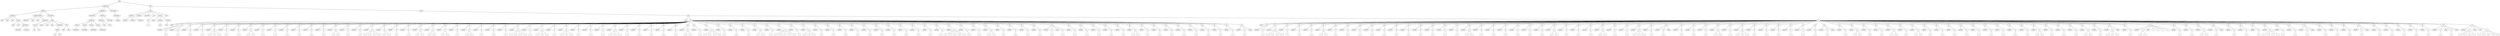graph Tree {
	"t0" [label = "TEI"];
	"t1" [label = "teiHeader"];
	"t2" [label = "fileDesc"];
	"t3" [label = "titleStmt"];
	"t4" [label = "title"];
	"t5" [label = "title"];
	"t6" [label = "title"];
	"t7" [label = "author"];
	"t8" [label = "idno"];
	"t9" [label = "idno"];
	"t10" [label = "persName"];
	"t11" [label = "forename"];
	"t12" [label = "surname"];
	"t13" [label = "publicationStmt"];
	"t14" [label = "publisher"];
	"t15" [label = "idno"];
	"t16" [label = "idno"];
	"t17" [label = "availability"];
	"t18" [label = "licence"];
	"t19" [label = "ab"];
	"t20" [label = "ref"];
	"t21" [label = "sourceDesc"];
	"t22" [label = "bibl"];
	"t23" [label = "name"];
	"t24" [label = "idno"];
	"t25" [label = "idno"];
	"t26" [label = "availability"];
	"t27" [label = "licence"];
	"t28" [label = "ab"];
	"t29" [label = "ref"];
	"t30" [label = "bibl"];
	"t31" [label = "date"];
	"t32" [label = "idno"];
	"t33" [label = "profileDesc"];
	"t34" [label = "particDesc"];
	"t35" [label = "listPerson"];
	"t36" [label = "person"];
	"t37" [label = "persName"];
	"t38" [label = "person"];
	"t39" [label = "persName"];
	"t40" [label = "person"];
	"t41" [label = "persName"];
	"t42" [label = "person"];
	"t43" [label = "persName"];
	"t44" [label = "textClass"];
	"t45" [label = "keywords"];
	"t46" [label = "term"];
	"t47" [label = "term"];
	"t48" [label = "classCode"];
	"t49" [label = "revisionDesc"];
	"t50" [label = "listChange"];
	"t51" [label = "change"];
	"t52" [label = "text"];
	"t53" [label = "front"];
	"t54" [label = "docTitle"];
	"t55" [label = "titlePart"];
	"t56" [label = "titlePart"];
	"t57" [label = "titlePart"];
	"t58" [label = "docDate"];
	"t59" [label = "docAuthor"];
	"t60" [label = "div"];
	"t61" [label = "div"];
	"t62" [label = "p"];
	"t63" [label = "castList"];
	"t64" [label = "head"];
	"t65" [label = "castItem"];
	"t66" [label = "role"];
	"t67" [label = "castItem"];
	"t68" [label = "role"];
	"t69" [label = "note"];
	"t70" [label = "body"];
	"t71" [label = "div"];
	"t72" [label = "head"];
	"t73" [label = "div"];
	"t74" [label = "head"];
	"t75" [label = "sp"];
	"t76" [label = "speaker"];
	"t77" [label = "p"];
	"t78" [label = "s"];
	"t79" [label = "sp"];
	"t80" [label = "speaker"];
	"t81" [label = "p"];
	"t82" [label = "s"];
	"t83" [label = "sp"];
	"t84" [label = "speaker"];
	"t85" [label = "p"];
	"t86" [label = "s"];
	"t87" [label = "sp"];
	"t88" [label = "speaker"];
	"t89" [label = "p"];
	"t90" [label = "s"];
	"t91" [label = "sp"];
	"t92" [label = "speaker"];
	"t93" [label = "p"];
	"t94" [label = "s"];
	"t95" [label = "s"];
	"t96" [label = "s"];
	"t97" [label = "sp"];
	"t98" [label = "speaker"];
	"t99" [label = "p"];
	"t100" [label = "s"];
	"t101" [label = "sp"];
	"t102" [label = "speaker"];
	"t103" [label = "p"];
	"t104" [label = "s"];
	"t105" [label = "sp"];
	"t106" [label = "speaker"];
	"t107" [label = "p"];
	"t108" [label = "s"];
	"t109" [label = "s"];
	"t110" [label = "sp"];
	"t111" [label = "speaker"];
	"t112" [label = "p"];
	"t113" [label = "s"];
	"t114" [label = "sp"];
	"t115" [label = "speaker"];
	"t116" [label = "p"];
	"t117" [label = "s"];
	"t118" [label = "sp"];
	"t119" [label = "speaker"];
	"t120" [label = "p"];
	"t121" [label = "s"];
	"t122" [label = "sp"];
	"t123" [label = "speaker"];
	"t124" [label = "p"];
	"t125" [label = "s"];
	"t126" [label = "sp"];
	"t127" [label = "speaker"];
	"t128" [label = "p"];
	"t129" [label = "s"];
	"t130" [label = "sp"];
	"t131" [label = "speaker"];
	"t132" [label = "p"];
	"t133" [label = "s"];
	"t134" [label = "sp"];
	"t135" [label = "speaker"];
	"t136" [label = "p"];
	"t137" [label = "s"];
	"t138" [label = "s"];
	"t139" [label = "sp"];
	"t140" [label = "speaker"];
	"t141" [label = "p"];
	"t142" [label = "s"];
	"t143" [label = "sp"];
	"t144" [label = "speaker"];
	"t145" [label = "p"];
	"t146" [label = "s"];
	"t147" [label = "sp"];
	"t148" [label = "speaker"];
	"t149" [label = "p"];
	"t150" [label = "s"];
	"t151" [label = "s"];
	"t152" [label = "s"];
	"t153" [label = "s"];
	"t154" [label = "sp"];
	"t155" [label = "speaker"];
	"t156" [label = "p"];
	"t157" [label = "s"];
	"t158" [label = "s"];
	"t159" [label = "sp"];
	"t160" [label = "speaker"];
	"t161" [label = "p"];
	"t162" [label = "s"];
	"t163" [label = "sp"];
	"t164" [label = "speaker"];
	"t165" [label = "p"];
	"t166" [label = "s"];
	"t167" [label = "sp"];
	"t168" [label = "speaker"];
	"t169" [label = "p"];
	"t170" [label = "s"];
	"t171" [label = "s"];
	"t172" [label = "sp"];
	"t173" [label = "speaker"];
	"t174" [label = "p"];
	"t175" [label = "s"];
	"t176" [label = "s"];
	"t177" [label = "sp"];
	"t178" [label = "speaker"];
	"t179" [label = "p"];
	"t180" [label = "s"];
	"t181" [label = "s"];
	"t182" [label = "sp"];
	"t183" [label = "speaker"];
	"t184" [label = "p"];
	"t185" [label = "s"];
	"t186" [label = "sp"];
	"t187" [label = "speaker"];
	"t188" [label = "p"];
	"t189" [label = "s"];
	"t190" [label = "s"];
	"t191" [label = "sp"];
	"t192" [label = "speaker"];
	"t193" [label = "p"];
	"t194" [label = "s"];
	"t195" [label = "sp"];
	"t196" [label = "speaker"];
	"t197" [label = "p"];
	"t198" [label = "s"];
	"t199" [label = "sp"];
	"t200" [label = "speaker"];
	"t201" [label = "p"];
	"t202" [label = "s"];
	"t203" [label = "sp"];
	"t204" [label = "speaker"];
	"t205" [label = "p"];
	"t206" [label = "s"];
	"t207" [label = "s"];
	"t208" [label = "s"];
	"t209" [label = "s"];
	"t210" [label = "sp"];
	"t211" [label = "speaker"];
	"t212" [label = "p"];
	"t213" [label = "s"];
	"t214" [label = "sp"];
	"t215" [label = "speaker"];
	"t216" [label = "p"];
	"t217" [label = "s"];
	"t218" [label = "s"];
	"t219" [label = "s"];
	"t220" [label = "sp"];
	"t221" [label = "speaker"];
	"t222" [label = "p"];
	"t223" [label = "s"];
	"t224" [label = "sp"];
	"t225" [label = "speaker"];
	"t226" [label = "p"];
	"t227" [label = "s"];
	"t228" [label = "s"];
	"t229" [label = "s"];
	"t230" [label = "sp"];
	"t231" [label = "speaker"];
	"t232" [label = "p"];
	"t233" [label = "s"];
	"t234" [label = "sp"];
	"t235" [label = "speaker"];
	"t236" [label = "p"];
	"t237" [label = "s"];
	"t238" [label = "sp"];
	"t239" [label = "speaker"];
	"t240" [label = "p"];
	"t241" [label = "s"];
	"t242" [label = "sp"];
	"t243" [label = "speaker"];
	"t244" [label = "p"];
	"t245" [label = "s"];
	"t246" [label = "s"];
	"t247" [label = "s"];
	"t248" [label = "sp"];
	"t249" [label = "speaker"];
	"t250" [label = "p"];
	"t251" [label = "s"];
	"t252" [label = "sp"];
	"t253" [label = "speaker"];
	"t254" [label = "p"];
	"t255" [label = "s"];
	"t256" [label = "sp"];
	"t257" [label = "speaker"];
	"t258" [label = "p"];
	"t259" [label = "s"];
	"t260" [label = "sp"];
	"t261" [label = "speaker"];
	"t262" [label = "p"];
	"t263" [label = "s"];
	"t264" [label = "sp"];
	"t265" [label = "speaker"];
	"t266" [label = "p"];
	"t267" [label = "s"];
	"t268" [label = "sp"];
	"t269" [label = "speaker"];
	"t270" [label = "p"];
	"t271" [label = "s"];
	"t272" [label = "s"];
	"t273" [label = "sp"];
	"t274" [label = "speaker"];
	"t275" [label = "p"];
	"t276" [label = "s"];
	"t277" [label = "sp"];
	"t278" [label = "speaker"];
	"t279" [label = "p"];
	"t280" [label = "s"];
	"t281" [label = "s"];
	"t282" [label = "s"];
	"t283" [label = "s"];
	"t284" [label = "sp"];
	"t285" [label = "speaker"];
	"t286" [label = "p"];
	"t287" [label = "s"];
	"t288" [label = "sp"];
	"t289" [label = "speaker"];
	"t290" [label = "p"];
	"t291" [label = "s"];
	"t292" [label = "sp"];
	"t293" [label = "speaker"];
	"t294" [label = "p"];
	"t295" [label = "s"];
	"t296" [label = "sp"];
	"t297" [label = "speaker"];
	"t298" [label = "p"];
	"t299" [label = "s"];
	"t300" [label = "s"];
	"t301" [label = "sp"];
	"t302" [label = "speaker"];
	"t303" [label = "p"];
	"t304" [label = "s"];
	"t305" [label = "sp"];
	"t306" [label = "speaker"];
	"t307" [label = "p"];
	"t308" [label = "s"];
	"t309" [label = "s"];
	"t310" [label = "s"];
	"t311" [label = "s"];
	"t312" [label = "s"];
	"t313" [label = "sp"];
	"t314" [label = "speaker"];
	"t315" [label = "p"];
	"t316" [label = "s"];
	"t317" [label = "sp"];
	"t318" [label = "speaker"];
	"t319" [label = "p"];
	"t320" [label = "s"];
	"t321" [label = "s"];
	"t322" [label = "s"];
	"t323" [label = "sp"];
	"t324" [label = "speaker"];
	"t325" [label = "p"];
	"t326" [label = "s"];
	"t327" [label = "sp"];
	"t328" [label = "speaker"];
	"t329" [label = "p"];
	"t330" [label = "s"];
	"t331" [label = "sp"];
	"t332" [label = "speaker"];
	"t333" [label = "p"];
	"t334" [label = "s"];
	"t335" [label = "sp"];
	"t336" [label = "speaker"];
	"t337" [label = "p"];
	"t338" [label = "s"];
	"t339" [label = "sp"];
	"t340" [label = "speaker"];
	"t341" [label = "p"];
	"t342" [label = "s"];
	"t343" [label = "sp"];
	"t344" [label = "speaker"];
	"t345" [label = "p"];
	"t346" [label = "s"];
	"t347" [label = "sp"];
	"t348" [label = "speaker"];
	"t349" [label = "p"];
	"t350" [label = "s"];
	"t351" [label = "sp"];
	"t352" [label = "speaker"];
	"t353" [label = "p"];
	"t354" [label = "s"];
	"t355" [label = "sp"];
	"t356" [label = "speaker"];
	"t357" [label = "p"];
	"t358" [label = "s"];
	"t359" [label = "sp"];
	"t360" [label = "speaker"];
	"t361" [label = "p"];
	"t362" [label = "s"];
	"t363" [label = "sp"];
	"t364" [label = "speaker"];
	"t365" [label = "p"];
	"t366" [label = "s"];
	"t367" [label = "sp"];
	"t368" [label = "speaker"];
	"t369" [label = "p"];
	"t370" [label = "s"];
	"t371" [label = "s"];
	"t372" [label = "s"];
	"t373" [label = "s"];
	"t374" [label = "s"];
	"t375" [label = "sp"];
	"t376" [label = "speaker"];
	"t377" [label = "p"];
	"t378" [label = "s"];
	"t379" [label = "sp"];
	"t380" [label = "speaker"];
	"t381" [label = "p"];
	"t382" [label = "s"];
	"t383" [label = "sp"];
	"t384" [label = "speaker"];
	"t385" [label = "p"];
	"t386" [label = "s"];
	"t387" [label = "s"];
	"t388" [label = "sp"];
	"t389" [label = "speaker"];
	"t390" [label = "p"];
	"t391" [label = "s"];
	"t392" [label = "sp"];
	"t393" [label = "speaker"];
	"t394" [label = "p"];
	"t395" [label = "s"];
	"t396" [label = "sp"];
	"t397" [label = "speaker"];
	"t398" [label = "p"];
	"t399" [label = "s"];
	"t400" [label = "sp"];
	"t401" [label = "speaker"];
	"t402" [label = "p"];
	"t403" [label = "s"];
	"t404" [label = "sp"];
	"t405" [label = "speaker"];
	"t406" [label = "p"];
	"t407" [label = "s"];
	"t408" [label = "stage"];
	"t409" [label = "p"];
	"t410" [label = "s"];
	"t411" [label = "sp"];
	"t412" [label = "speaker"];
	"t413" [label = "p"];
	"t414" [label = "s"];
	"t415" [label = "sp"];
	"t416" [label = "speaker"];
	"t417" [label = "p"];
	"t418" [label = "s"];
	"t419" [label = "sp"];
	"t420" [label = "speaker"];
	"t421" [label = "p"];
	"t422" [label = "s"];
	"t423" [label = "sp"];
	"t424" [label = "speaker"];
	"t425" [label = "p"];
	"t426" [label = "s"];
	"t427" [label = "sp"];
	"t428" [label = "speaker"];
	"t429" [label = "p"];
	"t430" [label = "s"];
	"t431" [label = "sp"];
	"t432" [label = "speaker"];
	"t433" [label = "p"];
	"t434" [label = "s"];
	"t435" [label = "s"];
	"t436" [label = "sp"];
	"t437" [label = "speaker"];
	"t438" [label = "p"];
	"t439" [label = "s"];
	"t440" [label = "sp"];
	"t441" [label = "speaker"];
	"t442" [label = "p"];
	"t443" [label = "s"];
	"t444" [label = "sp"];
	"t445" [label = "speaker"];
	"t446" [label = "p"];
	"t447" [label = "s"];
	"t448" [label = "sp"];
	"t449" [label = "speaker"];
	"t450" [label = "p"];
	"t451" [label = "s"];
	"t452" [label = "sp"];
	"t453" [label = "speaker"];
	"t454" [label = "p"];
	"t455" [label = "s"];
	"t456" [label = "sp"];
	"t457" [label = "speaker"];
	"t458" [label = "p"];
	"t459" [label = "s"];
	"t460" [label = "sp"];
	"t461" [label = "speaker"];
	"t462" [label = "p"];
	"t463" [label = "s"];
	"t464" [label = "sp"];
	"t465" [label = "speaker"];
	"t466" [label = "p"];
	"t467" [label = "s"];
	"t468" [label = "sp"];
	"t469" [label = "speaker"];
	"t470" [label = "p"];
	"t471" [label = "s"];
	"t472" [label = "stage"];
	"t473" [label = "div"];
	"t474" [label = "head"];
	"t475" [label = "sp"];
	"t476" [label = "speaker"];
	"t477" [label = "p"];
	"t478" [label = "s"];
	"t479" [label = "sp"];
	"t480" [label = "speaker"];
	"t481" [label = "p"];
	"t482" [label = "s"];
	"t483" [label = "s"];
	"t484" [label = "s"];
	"t485" [label = "s"];
	"t486" [label = "sp"];
	"t487" [label = "speaker"];
	"t488" [label = "p"];
	"t489" [label = "s"];
	"t490" [label = "sp"];
	"t491" [label = "speaker"];
	"t492" [label = "p"];
	"t493" [label = "s"];
	"t494" [label = "sp"];
	"t495" [label = "speaker"];
	"t496" [label = "p"];
	"t497" [label = "s"];
	"t498" [label = "sp"];
	"t499" [label = "speaker"];
	"t500" [label = "p"];
	"t501" [label = "s"];
	"t502" [label = "s"];
	"t503" [label = "sp"];
	"t504" [label = "speaker"];
	"t505" [label = "p"];
	"t506" [label = "s"];
	"t507" [label = "sp"];
	"t508" [label = "speaker"];
	"t509" [label = "p"];
	"t510" [label = "s"];
	"t511" [label = "sp"];
	"t512" [label = "speaker"];
	"t513" [label = "p"];
	"t514" [label = "s"];
	"t515" [label = "sp"];
	"t516" [label = "speaker"];
	"t517" [label = "p"];
	"t518" [label = "s"];
	"t519" [label = "sp"];
	"t520" [label = "speaker"];
	"t521" [label = "p"];
	"t522" [label = "s"];
	"t523" [label = "sp"];
	"t524" [label = "speaker"];
	"t525" [label = "p"];
	"t526" [label = "s"];
	"t527" [label = "sp"];
	"t528" [label = "speaker"];
	"t529" [label = "p"];
	"t530" [label = "s"];
	"t531" [label = "sp"];
	"t532" [label = "speaker"];
	"t533" [label = "p"];
	"t534" [label = "s"];
	"t535" [label = "sp"];
	"t536" [label = "speaker"];
	"t537" [label = "p"];
	"t538" [label = "s"];
	"t539" [label = "sp"];
	"t540" [label = "speaker"];
	"t541" [label = "p"];
	"t542" [label = "s"];
	"t543" [label = "sp"];
	"t544" [label = "speaker"];
	"t545" [label = "p"];
	"t546" [label = "s"];
	"t547" [label = "sp"];
	"t548" [label = "speaker"];
	"t549" [label = "p"];
	"t550" [label = "s"];
	"t551" [label = "s"];
	"t552" [label = "sp"];
	"t553" [label = "speaker"];
	"t554" [label = "p"];
	"t555" [label = "s"];
	"t556" [label = "sp"];
	"t557" [label = "speaker"];
	"t558" [label = "p"];
	"t559" [label = "s"];
	"t560" [label = "sp"];
	"t561" [label = "speaker"];
	"t562" [label = "p"];
	"t563" [label = "s"];
	"t564" [label = "sp"];
	"t565" [label = "speaker"];
	"t566" [label = "p"];
	"t567" [label = "s"];
	"t568" [label = "sp"];
	"t569" [label = "speaker"];
	"t570" [label = "p"];
	"t571" [label = "s"];
	"t572" [label = "sp"];
	"t573" [label = "speaker"];
	"t574" [label = "p"];
	"t575" [label = "s"];
	"t576" [label = "sp"];
	"t577" [label = "speaker"];
	"t578" [label = "p"];
	"t579" [label = "s"];
	"t580" [label = "s"];
	"t581" [label = "sp"];
	"t582" [label = "speaker"];
	"t583" [label = "p"];
	"t584" [label = "s"];
	"t585" [label = "sp"];
	"t586" [label = "speaker"];
	"t587" [label = "p"];
	"t588" [label = "s"];
	"t589" [label = "sp"];
	"t590" [label = "speaker"];
	"t591" [label = "p"];
	"t592" [label = "s"];
	"t593" [label = "sp"];
	"t594" [label = "speaker"];
	"t595" [label = "p"];
	"t596" [label = "s"];
	"t597" [label = "s"];
	"t598" [label = "sp"];
	"t599" [label = "speaker"];
	"t600" [label = "p"];
	"t601" [label = "s"];
	"t602" [label = "sp"];
	"t603" [label = "speaker"];
	"t604" [label = "p"];
	"t605" [label = "s"];
	"t606" [label = "sp"];
	"t607" [label = "speaker"];
	"t608" [label = "p"];
	"t609" [label = "s"];
	"t610" [label = "s"];
	"t611" [label = "s"];
	"t612" [label = "sp"];
	"t613" [label = "speaker"];
	"t614" [label = "p"];
	"t615" [label = "s"];
	"t616" [label = "sp"];
	"t617" [label = "speaker"];
	"t618" [label = "p"];
	"t619" [label = "s"];
	"t620" [label = "stage"];
	"t621" [label = "sp"];
	"t622" [label = "speaker"];
	"t623" [label = "p"];
	"t624" [label = "s"];
	"t625" [label = "sp"];
	"t626" [label = "speaker"];
	"t627" [label = "p"];
	"t628" [label = "s"];
	"t629" [label = "sp"];
	"t630" [label = "speaker"];
	"t631" [label = "p"];
	"t632" [label = "s"];
	"t633" [label = "sp"];
	"t634" [label = "speaker"];
	"t635" [label = "p"];
	"t636" [label = "s"];
	"t637" [label = "s"];
	"t638" [label = "sp"];
	"t639" [label = "speaker"];
	"t640" [label = "p"];
	"t641" [label = "s"];
	"t642" [label = "sp"];
	"t643" [label = "speaker"];
	"t644" [label = "p"];
	"t645" [label = "s"];
	"t646" [label = "s"];
	"t647" [label = "s"];
	"t648" [label = "sp"];
	"t649" [label = "speaker"];
	"t650" [label = "p"];
	"t651" [label = "s"];
	"t652" [label = "sp"];
	"t653" [label = "speaker"];
	"t654" [label = "p"];
	"t655" [label = "s"];
	"t656" [label = "sp"];
	"t657" [label = "speaker"];
	"t658" [label = "p"];
	"t659" [label = "s"];
	"t660" [label = "sp"];
	"t661" [label = "speaker"];
	"t662" [label = "p"];
	"t663" [label = "s"];
	"t664" [label = "sp"];
	"t665" [label = "speaker"];
	"t666" [label = "p"];
	"t667" [label = "s"];
	"t668" [label = "sp"];
	"t669" [label = "speaker"];
	"t670" [label = "p"];
	"t671" [label = "s"];
	"t672" [label = "sp"];
	"t673" [label = "speaker"];
	"t674" [label = "p"];
	"t675" [label = "s"];
	"t676" [label = "stage"];
	"t677" [label = "sp"];
	"t678" [label = "speaker"];
	"t679" [label = "p"];
	"t680" [label = "s"];
	"t681" [label = "sp"];
	"t682" [label = "speaker"];
	"t683" [label = "p"];
	"t684" [label = "s"];
	"t685" [label = "s"];
	"t686" [label = "sp"];
	"t687" [label = "speaker"];
	"t688" [label = "p"];
	"t689" [label = "s"];
	"t690" [label = "sp"];
	"t691" [label = "speaker"];
	"t692" [label = "p"];
	"t693" [label = "s"];
	"t694" [label = "sp"];
	"t695" [label = "speaker"];
	"t696" [label = "p"];
	"t697" [label = "s"];
	"t698" [label = "s"];
	"t699" [label = "sp"];
	"t700" [label = "speaker"];
	"t701" [label = "p"];
	"t702" [label = "s"];
	"t703" [label = "sp"];
	"t704" [label = "speaker"];
	"t705" [label = "p"];
	"t706" [label = "s"];
	"t707" [label = "s"];
	"t708" [label = "sp"];
	"t709" [label = "speaker"];
	"t710" [label = "p"];
	"t711" [label = "s"];
	"t712" [label = "sp"];
	"t713" [label = "speaker"];
	"t714" [label = "p"];
	"t715" [label = "s"];
	"t716" [label = "sp"];
	"t717" [label = "speaker"];
	"t718" [label = "p"];
	"t719" [label = "s"];
	"t720" [label = "sp"];
	"t721" [label = "speaker"];
	"t722" [label = "p"];
	"t723" [label = "s"];
	"t724" [label = "sp"];
	"t725" [label = "speaker"];
	"t726" [label = "p"];
	"t727" [label = "s"];
	"t728" [label = "sp"];
	"t729" [label = "speaker"];
	"t730" [label = "p"];
	"t731" [label = "s"];
	"t732" [label = "sp"];
	"t733" [label = "speaker"];
	"t734" [label = "p"];
	"t735" [label = "s"];
	"t736" [label = "sp"];
	"t737" [label = "speaker"];
	"t738" [label = "p"];
	"t739" [label = "s"];
	"t740" [label = "sp"];
	"t741" [label = "speaker"];
	"t742" [label = "p"];
	"t743" [label = "s"];
	"t744" [label = "sp"];
	"t745" [label = "speaker"];
	"t746" [label = "p"];
	"t747" [label = "s"];
	"t748" [label = "s"];
	"t749" [label = "sp"];
	"t750" [label = "speaker"];
	"t751" [label = "p"];
	"t752" [label = "s"];
	"t753" [label = "sp"];
	"t754" [label = "speaker"];
	"t755" [label = "p"];
	"t756" [label = "s"];
	"t757" [label = "sp"];
	"t758" [label = "speaker"];
	"t759" [label = "p"];
	"t760" [label = "s"];
	"t761" [label = "sp"];
	"t762" [label = "speaker"];
	"t763" [label = "p"];
	"t764" [label = "s"];
	"t765" [label = "s"];
	"t766" [label = "sp"];
	"t767" [label = "speaker"];
	"t768" [label = "p"];
	"t769" [label = "s"];
	"t770" [label = "sp"];
	"t771" [label = "speaker"];
	"t772" [label = "p"];
	"t773" [label = "s"];
	"t774" [label = "s"];
	"t775" [label = "s"];
	"t776" [label = "stage"];
	"t777" [label = "sp"];
	"t778" [label = "speaker"];
	"t779" [label = "p"];
	"t780" [label = "s"];
	"t781" [label = "sp"];
	"t782" [label = "speaker"];
	"t783" [label = "p"];
	"t784" [label = "s"];
	"t785" [label = "s"];
	"t786" [label = "stage"];
	"t787" [label = "l"];
	"t788" [label = "l"];
	"t789" [label = "l"];
	"t790" [label = "l"];
	"t791" [label = "sp"];
	"t792" [label = "speaker"];
	"t793" [label = "p"];
	"t794" [label = "s"];
	"t795" [label = "sp"];
	"t796" [label = "speaker"];
	"t797" [label = "p"];
	"t798" [label = "s"];
	"t799" [label = "sp"];
	"t800" [label = "speaker"];
	"t801" [label = "p"];
	"t802" [label = "s"];
	"t803" [label = "s"];
	"t804" [label = "sp"];
	"t805" [label = "speaker"];
	"t806" [label = "p"];
	"t807" [label = "s"];
	"t808" [label = "stage"];
	"t809" [label = "sp"];
	"t810" [label = "speaker"];
	"t811" [label = "p"];
	"t812" [label = "s"];
	"t813" [label = "sp"];
	"t814" [label = "speaker"];
	"t815" [label = "p"];
	"t816" [label = "s"];
	"t817" [label = "sp"];
	"t818" [label = "speaker"];
	"t819" [label = "p"];
	"t820" [label = "s"];
	"t821" [label = "sp"];
	"t822" [label = "speaker"];
	"t823" [label = "p"];
	"t824" [label = "s"];
	"t825" [label = "s"];
	"t826" [label = "s"];
	"t827" [label = "s"];
	"t828" [label = "sp"];
	"t829" [label = "speaker"];
	"t830" [label = "p"];
	"t831" [label = "s"];
	"t832" [label = "sp"];
	"t833" [label = "speaker"];
	"t834" [label = "p"];
	"t835" [label = "s"];
	"t836" [label = "sp"];
	"t837" [label = "speaker"];
	"t838" [label = "p"];
	"t839" [label = "s"];
	"t840" [label = "stage"];
	"t841" [label = "sp"];
	"t842" [label = "speaker"];
	"t843" [label = "p"];
	"t844" [label = "s"];
	"t845" [label = "sp"];
	"t846" [label = "speaker"];
	"t847" [label = "p"];
	"t848" [label = "s"];
	"t849" [label = "sp"];
	"t850" [label = "speaker"];
	"t851" [label = "p"];
	"t852" [label = "s"];
	"t853" [label = "sp"];
	"t854" [label = "speaker"];
	"t855" [label = "p"];
	"t856" [label = "s"];
	"t857" [label = "stage"];
	"t858" [label = "sp"];
	"t859" [label = "speaker"];
	"t860" [label = "p"];
	"t861" [label = "s"];
	"t862" [label = "sp"];
	"t863" [label = "speaker"];
	"t864" [label = "p"];
	"t865" [label = "s"];
	"t866" [label = "sp"];
	"t867" [label = "speaker"];
	"t868" [label = "p"];
	"t869" [label = "s"];
	"t870" [label = "sp"];
	"t871" [label = "speaker"];
	"t872" [label = "p"];
	"t873" [label = "s"];
	"t874" [label = "sp"];
	"t875" [label = "speaker"];
	"t876" [label = "p"];
	"t877" [label = "s"];
	"t878" [label = "sp"];
	"t879" [label = "speaker"];
	"t880" [label = "p"];
	"t881" [label = "s"];
	"t882" [label = "stage"];
	"t883" [label = "p"];
	"t884" [label = "s"];
	"t885" [label = "stage"];
	"t886" [label = "sp"];
	"t887" [label = "speaker"];
	"t888" [label = "p"];
	"t889" [label = "s"];
	"t890" [label = "s"];
	"t891" [label = "s"];
	"t892" [label = "s"];
	"t893" [label = "stage"];
	"t894" [label = "note"];
	"t895" [label = "p"];
	"t896" [label = "s"];
	"t897" [label = "s"];
	"t898" [label = "s"];
	"t899" [label = "s"];
	"t900" [label = "s"];
	"t0" -- "t1";
	"t1" -- "t2";
	"t2" -- "t3";
	"t3" -- "t4";
	"t3" -- "t5";
	"t3" -- "t6";
	"t3" -- "t7";
	"t7" -- "t8";
	"t7" -- "t9";
	"t7" -- "t10";
	"t10" -- "t11";
	"t10" -- "t12";
	"t2" -- "t13";
	"t13" -- "t14";
	"t13" -- "t15";
	"t13" -- "t16";
	"t13" -- "t17";
	"t17" -- "t18";
	"t18" -- "t19";
	"t18" -- "t20";
	"t2" -- "t21";
	"t21" -- "t22";
	"t22" -- "t23";
	"t22" -- "t24";
	"t22" -- "t25";
	"t22" -- "t26";
	"t26" -- "t27";
	"t27" -- "t28";
	"t27" -- "t29";
	"t22" -- "t30";
	"t30" -- "t31";
	"t30" -- "t32";
	"t1" -- "t33";
	"t33" -- "t34";
	"t34" -- "t35";
	"t35" -- "t36";
	"t36" -- "t37";
	"t35" -- "t38";
	"t38" -- "t39";
	"t35" -- "t40";
	"t40" -- "t41";
	"t35" -- "t42";
	"t42" -- "t43";
	"t33" -- "t44";
	"t44" -- "t45";
	"t45" -- "t46";
	"t45" -- "t47";
	"t44" -- "t48";
	"t1" -- "t49";
	"t49" -- "t50";
	"t50" -- "t51";
	"t0" -- "t52";
	"t52" -- "t53";
	"t53" -- "t54";
	"t54" -- "t55";
	"t54" -- "t56";
	"t54" -- "t57";
	"t53" -- "t58";
	"t53" -- "t59";
	"t53" -- "t60";
	"t60" -- "t61";
	"t61" -- "t62";
	"t53" -- "t63";
	"t63" -- "t64";
	"t63" -- "t65";
	"t65" -- "t66";
	"t63" -- "t67";
	"t67" -- "t68";
	"t53" -- "t69";
	"t52" -- "t70";
	"t70" -- "t71";
	"t71" -- "t72";
	"t71" -- "t73";
	"t73" -- "t74";
	"t73" -- "t75";
	"t75" -- "t76";
	"t75" -- "t77";
	"t77" -- "t78";
	"t73" -- "t79";
	"t79" -- "t80";
	"t79" -- "t81";
	"t81" -- "t82";
	"t73" -- "t83";
	"t83" -- "t84";
	"t83" -- "t85";
	"t85" -- "t86";
	"t73" -- "t87";
	"t87" -- "t88";
	"t87" -- "t89";
	"t89" -- "t90";
	"t73" -- "t91";
	"t91" -- "t92";
	"t91" -- "t93";
	"t93" -- "t94";
	"t93" -- "t95";
	"t93" -- "t96";
	"t73" -- "t97";
	"t97" -- "t98";
	"t97" -- "t99";
	"t99" -- "t100";
	"t73" -- "t101";
	"t101" -- "t102";
	"t101" -- "t103";
	"t103" -- "t104";
	"t73" -- "t105";
	"t105" -- "t106";
	"t105" -- "t107";
	"t107" -- "t108";
	"t107" -- "t109";
	"t73" -- "t110";
	"t110" -- "t111";
	"t110" -- "t112";
	"t112" -- "t113";
	"t73" -- "t114";
	"t114" -- "t115";
	"t114" -- "t116";
	"t116" -- "t117";
	"t73" -- "t118";
	"t118" -- "t119";
	"t118" -- "t120";
	"t120" -- "t121";
	"t73" -- "t122";
	"t122" -- "t123";
	"t122" -- "t124";
	"t124" -- "t125";
	"t73" -- "t126";
	"t126" -- "t127";
	"t126" -- "t128";
	"t128" -- "t129";
	"t73" -- "t130";
	"t130" -- "t131";
	"t130" -- "t132";
	"t132" -- "t133";
	"t73" -- "t134";
	"t134" -- "t135";
	"t134" -- "t136";
	"t136" -- "t137";
	"t136" -- "t138";
	"t73" -- "t139";
	"t139" -- "t140";
	"t139" -- "t141";
	"t141" -- "t142";
	"t73" -- "t143";
	"t143" -- "t144";
	"t143" -- "t145";
	"t145" -- "t146";
	"t73" -- "t147";
	"t147" -- "t148";
	"t147" -- "t149";
	"t149" -- "t150";
	"t149" -- "t151";
	"t149" -- "t152";
	"t149" -- "t153";
	"t73" -- "t154";
	"t154" -- "t155";
	"t154" -- "t156";
	"t156" -- "t157";
	"t156" -- "t158";
	"t73" -- "t159";
	"t159" -- "t160";
	"t159" -- "t161";
	"t161" -- "t162";
	"t73" -- "t163";
	"t163" -- "t164";
	"t163" -- "t165";
	"t165" -- "t166";
	"t73" -- "t167";
	"t167" -- "t168";
	"t167" -- "t169";
	"t169" -- "t170";
	"t169" -- "t171";
	"t73" -- "t172";
	"t172" -- "t173";
	"t172" -- "t174";
	"t174" -- "t175";
	"t174" -- "t176";
	"t73" -- "t177";
	"t177" -- "t178";
	"t177" -- "t179";
	"t179" -- "t180";
	"t179" -- "t181";
	"t73" -- "t182";
	"t182" -- "t183";
	"t182" -- "t184";
	"t184" -- "t185";
	"t73" -- "t186";
	"t186" -- "t187";
	"t186" -- "t188";
	"t188" -- "t189";
	"t188" -- "t190";
	"t73" -- "t191";
	"t191" -- "t192";
	"t191" -- "t193";
	"t193" -- "t194";
	"t73" -- "t195";
	"t195" -- "t196";
	"t195" -- "t197";
	"t197" -- "t198";
	"t73" -- "t199";
	"t199" -- "t200";
	"t199" -- "t201";
	"t201" -- "t202";
	"t73" -- "t203";
	"t203" -- "t204";
	"t203" -- "t205";
	"t205" -- "t206";
	"t205" -- "t207";
	"t205" -- "t208";
	"t205" -- "t209";
	"t73" -- "t210";
	"t210" -- "t211";
	"t210" -- "t212";
	"t212" -- "t213";
	"t73" -- "t214";
	"t214" -- "t215";
	"t214" -- "t216";
	"t216" -- "t217";
	"t216" -- "t218";
	"t216" -- "t219";
	"t73" -- "t220";
	"t220" -- "t221";
	"t220" -- "t222";
	"t222" -- "t223";
	"t73" -- "t224";
	"t224" -- "t225";
	"t224" -- "t226";
	"t226" -- "t227";
	"t226" -- "t228";
	"t226" -- "t229";
	"t73" -- "t230";
	"t230" -- "t231";
	"t230" -- "t232";
	"t232" -- "t233";
	"t73" -- "t234";
	"t234" -- "t235";
	"t234" -- "t236";
	"t236" -- "t237";
	"t73" -- "t238";
	"t238" -- "t239";
	"t238" -- "t240";
	"t240" -- "t241";
	"t73" -- "t242";
	"t242" -- "t243";
	"t242" -- "t244";
	"t244" -- "t245";
	"t244" -- "t246";
	"t244" -- "t247";
	"t73" -- "t248";
	"t248" -- "t249";
	"t248" -- "t250";
	"t250" -- "t251";
	"t73" -- "t252";
	"t252" -- "t253";
	"t252" -- "t254";
	"t254" -- "t255";
	"t73" -- "t256";
	"t256" -- "t257";
	"t256" -- "t258";
	"t258" -- "t259";
	"t73" -- "t260";
	"t260" -- "t261";
	"t260" -- "t262";
	"t262" -- "t263";
	"t73" -- "t264";
	"t264" -- "t265";
	"t264" -- "t266";
	"t266" -- "t267";
	"t73" -- "t268";
	"t268" -- "t269";
	"t268" -- "t270";
	"t270" -- "t271";
	"t270" -- "t272";
	"t73" -- "t273";
	"t273" -- "t274";
	"t273" -- "t275";
	"t275" -- "t276";
	"t73" -- "t277";
	"t277" -- "t278";
	"t277" -- "t279";
	"t279" -- "t280";
	"t279" -- "t281";
	"t279" -- "t282";
	"t279" -- "t283";
	"t73" -- "t284";
	"t284" -- "t285";
	"t284" -- "t286";
	"t286" -- "t287";
	"t73" -- "t288";
	"t288" -- "t289";
	"t288" -- "t290";
	"t290" -- "t291";
	"t73" -- "t292";
	"t292" -- "t293";
	"t292" -- "t294";
	"t294" -- "t295";
	"t73" -- "t296";
	"t296" -- "t297";
	"t296" -- "t298";
	"t298" -- "t299";
	"t298" -- "t300";
	"t73" -- "t301";
	"t301" -- "t302";
	"t301" -- "t303";
	"t303" -- "t304";
	"t73" -- "t305";
	"t305" -- "t306";
	"t305" -- "t307";
	"t307" -- "t308";
	"t307" -- "t309";
	"t307" -- "t310";
	"t307" -- "t311";
	"t307" -- "t312";
	"t73" -- "t313";
	"t313" -- "t314";
	"t313" -- "t315";
	"t315" -- "t316";
	"t73" -- "t317";
	"t317" -- "t318";
	"t317" -- "t319";
	"t319" -- "t320";
	"t319" -- "t321";
	"t319" -- "t322";
	"t73" -- "t323";
	"t323" -- "t324";
	"t323" -- "t325";
	"t325" -- "t326";
	"t73" -- "t327";
	"t327" -- "t328";
	"t327" -- "t329";
	"t329" -- "t330";
	"t73" -- "t331";
	"t331" -- "t332";
	"t331" -- "t333";
	"t333" -- "t334";
	"t73" -- "t335";
	"t335" -- "t336";
	"t335" -- "t337";
	"t337" -- "t338";
	"t73" -- "t339";
	"t339" -- "t340";
	"t339" -- "t341";
	"t341" -- "t342";
	"t73" -- "t343";
	"t343" -- "t344";
	"t343" -- "t345";
	"t345" -- "t346";
	"t73" -- "t347";
	"t347" -- "t348";
	"t347" -- "t349";
	"t349" -- "t350";
	"t73" -- "t351";
	"t351" -- "t352";
	"t351" -- "t353";
	"t353" -- "t354";
	"t73" -- "t355";
	"t355" -- "t356";
	"t355" -- "t357";
	"t357" -- "t358";
	"t73" -- "t359";
	"t359" -- "t360";
	"t359" -- "t361";
	"t361" -- "t362";
	"t73" -- "t363";
	"t363" -- "t364";
	"t363" -- "t365";
	"t365" -- "t366";
	"t73" -- "t367";
	"t367" -- "t368";
	"t367" -- "t369";
	"t369" -- "t370";
	"t369" -- "t371";
	"t369" -- "t372";
	"t369" -- "t373";
	"t369" -- "t374";
	"t73" -- "t375";
	"t375" -- "t376";
	"t375" -- "t377";
	"t377" -- "t378";
	"t73" -- "t379";
	"t379" -- "t380";
	"t379" -- "t381";
	"t381" -- "t382";
	"t73" -- "t383";
	"t383" -- "t384";
	"t383" -- "t385";
	"t385" -- "t386";
	"t385" -- "t387";
	"t73" -- "t388";
	"t388" -- "t389";
	"t388" -- "t390";
	"t390" -- "t391";
	"t73" -- "t392";
	"t392" -- "t393";
	"t392" -- "t394";
	"t394" -- "t395";
	"t73" -- "t396";
	"t396" -- "t397";
	"t396" -- "t398";
	"t398" -- "t399";
	"t73" -- "t400";
	"t400" -- "t401";
	"t400" -- "t402";
	"t402" -- "t403";
	"t73" -- "t404";
	"t404" -- "t405";
	"t404" -- "t406";
	"t406" -- "t407";
	"t404" -- "t408";
	"t404" -- "t409";
	"t409" -- "t410";
	"t73" -- "t411";
	"t411" -- "t412";
	"t411" -- "t413";
	"t413" -- "t414";
	"t73" -- "t415";
	"t415" -- "t416";
	"t415" -- "t417";
	"t417" -- "t418";
	"t73" -- "t419";
	"t419" -- "t420";
	"t419" -- "t421";
	"t421" -- "t422";
	"t73" -- "t423";
	"t423" -- "t424";
	"t423" -- "t425";
	"t425" -- "t426";
	"t73" -- "t427";
	"t427" -- "t428";
	"t427" -- "t429";
	"t429" -- "t430";
	"t73" -- "t431";
	"t431" -- "t432";
	"t431" -- "t433";
	"t433" -- "t434";
	"t433" -- "t435";
	"t73" -- "t436";
	"t436" -- "t437";
	"t436" -- "t438";
	"t438" -- "t439";
	"t73" -- "t440";
	"t440" -- "t441";
	"t440" -- "t442";
	"t442" -- "t443";
	"t73" -- "t444";
	"t444" -- "t445";
	"t444" -- "t446";
	"t446" -- "t447";
	"t73" -- "t448";
	"t448" -- "t449";
	"t448" -- "t450";
	"t450" -- "t451";
	"t73" -- "t452";
	"t452" -- "t453";
	"t452" -- "t454";
	"t454" -- "t455";
	"t73" -- "t456";
	"t456" -- "t457";
	"t456" -- "t458";
	"t458" -- "t459";
	"t73" -- "t460";
	"t460" -- "t461";
	"t460" -- "t462";
	"t462" -- "t463";
	"t73" -- "t464";
	"t464" -- "t465";
	"t464" -- "t466";
	"t466" -- "t467";
	"t73" -- "t468";
	"t468" -- "t469";
	"t468" -- "t470";
	"t470" -- "t471";
	"t468" -- "t472";
	"t71" -- "t473";
	"t473" -- "t474";
	"t473" -- "t475";
	"t475" -- "t476";
	"t475" -- "t477";
	"t477" -- "t478";
	"t473" -- "t479";
	"t479" -- "t480";
	"t479" -- "t481";
	"t481" -- "t482";
	"t481" -- "t483";
	"t481" -- "t484";
	"t481" -- "t485";
	"t473" -- "t486";
	"t486" -- "t487";
	"t486" -- "t488";
	"t488" -- "t489";
	"t473" -- "t490";
	"t490" -- "t491";
	"t490" -- "t492";
	"t492" -- "t493";
	"t473" -- "t494";
	"t494" -- "t495";
	"t494" -- "t496";
	"t496" -- "t497";
	"t473" -- "t498";
	"t498" -- "t499";
	"t498" -- "t500";
	"t500" -- "t501";
	"t500" -- "t502";
	"t473" -- "t503";
	"t503" -- "t504";
	"t503" -- "t505";
	"t505" -- "t506";
	"t473" -- "t507";
	"t507" -- "t508";
	"t507" -- "t509";
	"t509" -- "t510";
	"t473" -- "t511";
	"t511" -- "t512";
	"t511" -- "t513";
	"t513" -- "t514";
	"t473" -- "t515";
	"t515" -- "t516";
	"t515" -- "t517";
	"t517" -- "t518";
	"t473" -- "t519";
	"t519" -- "t520";
	"t519" -- "t521";
	"t521" -- "t522";
	"t473" -- "t523";
	"t523" -- "t524";
	"t523" -- "t525";
	"t525" -- "t526";
	"t473" -- "t527";
	"t527" -- "t528";
	"t527" -- "t529";
	"t529" -- "t530";
	"t473" -- "t531";
	"t531" -- "t532";
	"t531" -- "t533";
	"t533" -- "t534";
	"t473" -- "t535";
	"t535" -- "t536";
	"t535" -- "t537";
	"t537" -- "t538";
	"t473" -- "t539";
	"t539" -- "t540";
	"t539" -- "t541";
	"t541" -- "t542";
	"t473" -- "t543";
	"t543" -- "t544";
	"t543" -- "t545";
	"t545" -- "t546";
	"t473" -- "t547";
	"t547" -- "t548";
	"t547" -- "t549";
	"t549" -- "t550";
	"t549" -- "t551";
	"t473" -- "t552";
	"t552" -- "t553";
	"t552" -- "t554";
	"t554" -- "t555";
	"t473" -- "t556";
	"t556" -- "t557";
	"t556" -- "t558";
	"t558" -- "t559";
	"t473" -- "t560";
	"t560" -- "t561";
	"t560" -- "t562";
	"t562" -- "t563";
	"t473" -- "t564";
	"t564" -- "t565";
	"t564" -- "t566";
	"t566" -- "t567";
	"t473" -- "t568";
	"t568" -- "t569";
	"t568" -- "t570";
	"t570" -- "t571";
	"t473" -- "t572";
	"t572" -- "t573";
	"t572" -- "t574";
	"t574" -- "t575";
	"t473" -- "t576";
	"t576" -- "t577";
	"t576" -- "t578";
	"t578" -- "t579";
	"t578" -- "t580";
	"t473" -- "t581";
	"t581" -- "t582";
	"t581" -- "t583";
	"t583" -- "t584";
	"t473" -- "t585";
	"t585" -- "t586";
	"t585" -- "t587";
	"t587" -- "t588";
	"t473" -- "t589";
	"t589" -- "t590";
	"t589" -- "t591";
	"t591" -- "t592";
	"t473" -- "t593";
	"t593" -- "t594";
	"t593" -- "t595";
	"t595" -- "t596";
	"t595" -- "t597";
	"t473" -- "t598";
	"t598" -- "t599";
	"t598" -- "t600";
	"t600" -- "t601";
	"t473" -- "t602";
	"t602" -- "t603";
	"t602" -- "t604";
	"t604" -- "t605";
	"t473" -- "t606";
	"t606" -- "t607";
	"t606" -- "t608";
	"t608" -- "t609";
	"t608" -- "t610";
	"t608" -- "t611";
	"t473" -- "t612";
	"t612" -- "t613";
	"t612" -- "t614";
	"t614" -- "t615";
	"t473" -- "t616";
	"t616" -- "t617";
	"t616" -- "t618";
	"t618" -- "t619";
	"t616" -- "t620";
	"t473" -- "t621";
	"t621" -- "t622";
	"t621" -- "t623";
	"t623" -- "t624";
	"t473" -- "t625";
	"t625" -- "t626";
	"t625" -- "t627";
	"t627" -- "t628";
	"t473" -- "t629";
	"t629" -- "t630";
	"t629" -- "t631";
	"t631" -- "t632";
	"t473" -- "t633";
	"t633" -- "t634";
	"t633" -- "t635";
	"t635" -- "t636";
	"t635" -- "t637";
	"t473" -- "t638";
	"t638" -- "t639";
	"t638" -- "t640";
	"t640" -- "t641";
	"t473" -- "t642";
	"t642" -- "t643";
	"t642" -- "t644";
	"t644" -- "t645";
	"t644" -- "t646";
	"t644" -- "t647";
	"t473" -- "t648";
	"t648" -- "t649";
	"t648" -- "t650";
	"t650" -- "t651";
	"t473" -- "t652";
	"t652" -- "t653";
	"t652" -- "t654";
	"t654" -- "t655";
	"t473" -- "t656";
	"t656" -- "t657";
	"t656" -- "t658";
	"t658" -- "t659";
	"t473" -- "t660";
	"t660" -- "t661";
	"t660" -- "t662";
	"t662" -- "t663";
	"t473" -- "t664";
	"t664" -- "t665";
	"t664" -- "t666";
	"t666" -- "t667";
	"t473" -- "t668";
	"t668" -- "t669";
	"t668" -- "t670";
	"t670" -- "t671";
	"t473" -- "t672";
	"t672" -- "t673";
	"t672" -- "t674";
	"t674" -- "t675";
	"t672" -- "t676";
	"t473" -- "t677";
	"t677" -- "t678";
	"t677" -- "t679";
	"t679" -- "t680";
	"t473" -- "t681";
	"t681" -- "t682";
	"t681" -- "t683";
	"t683" -- "t684";
	"t683" -- "t685";
	"t473" -- "t686";
	"t686" -- "t687";
	"t686" -- "t688";
	"t688" -- "t689";
	"t473" -- "t690";
	"t690" -- "t691";
	"t690" -- "t692";
	"t692" -- "t693";
	"t473" -- "t694";
	"t694" -- "t695";
	"t694" -- "t696";
	"t696" -- "t697";
	"t696" -- "t698";
	"t473" -- "t699";
	"t699" -- "t700";
	"t699" -- "t701";
	"t701" -- "t702";
	"t473" -- "t703";
	"t703" -- "t704";
	"t703" -- "t705";
	"t705" -- "t706";
	"t705" -- "t707";
	"t473" -- "t708";
	"t708" -- "t709";
	"t708" -- "t710";
	"t710" -- "t711";
	"t473" -- "t712";
	"t712" -- "t713";
	"t712" -- "t714";
	"t714" -- "t715";
	"t473" -- "t716";
	"t716" -- "t717";
	"t716" -- "t718";
	"t718" -- "t719";
	"t473" -- "t720";
	"t720" -- "t721";
	"t720" -- "t722";
	"t722" -- "t723";
	"t473" -- "t724";
	"t724" -- "t725";
	"t724" -- "t726";
	"t726" -- "t727";
	"t473" -- "t728";
	"t728" -- "t729";
	"t728" -- "t730";
	"t730" -- "t731";
	"t473" -- "t732";
	"t732" -- "t733";
	"t732" -- "t734";
	"t734" -- "t735";
	"t473" -- "t736";
	"t736" -- "t737";
	"t736" -- "t738";
	"t738" -- "t739";
	"t473" -- "t740";
	"t740" -- "t741";
	"t740" -- "t742";
	"t742" -- "t743";
	"t473" -- "t744";
	"t744" -- "t745";
	"t744" -- "t746";
	"t746" -- "t747";
	"t746" -- "t748";
	"t473" -- "t749";
	"t749" -- "t750";
	"t749" -- "t751";
	"t751" -- "t752";
	"t473" -- "t753";
	"t753" -- "t754";
	"t753" -- "t755";
	"t755" -- "t756";
	"t473" -- "t757";
	"t757" -- "t758";
	"t757" -- "t759";
	"t759" -- "t760";
	"t473" -- "t761";
	"t761" -- "t762";
	"t761" -- "t763";
	"t763" -- "t764";
	"t763" -- "t765";
	"t473" -- "t766";
	"t766" -- "t767";
	"t766" -- "t768";
	"t768" -- "t769";
	"t473" -- "t770";
	"t770" -- "t771";
	"t770" -- "t772";
	"t772" -- "t773";
	"t772" -- "t774";
	"t772" -- "t775";
	"t770" -- "t776";
	"t473" -- "t777";
	"t777" -- "t778";
	"t777" -- "t779";
	"t779" -- "t780";
	"t473" -- "t781";
	"t781" -- "t782";
	"t781" -- "t783";
	"t783" -- "t784";
	"t783" -- "t785";
	"t781" -- "t786";
	"t781" -- "t787";
	"t781" -- "t788";
	"t781" -- "t789";
	"t781" -- "t790";
	"t473" -- "t791";
	"t791" -- "t792";
	"t791" -- "t793";
	"t793" -- "t794";
	"t473" -- "t795";
	"t795" -- "t796";
	"t795" -- "t797";
	"t797" -- "t798";
	"t473" -- "t799";
	"t799" -- "t800";
	"t799" -- "t801";
	"t801" -- "t802";
	"t801" -- "t803";
	"t473" -- "t804";
	"t804" -- "t805";
	"t804" -- "t806";
	"t806" -- "t807";
	"t804" -- "t808";
	"t473" -- "t809";
	"t809" -- "t810";
	"t809" -- "t811";
	"t811" -- "t812";
	"t473" -- "t813";
	"t813" -- "t814";
	"t813" -- "t815";
	"t815" -- "t816";
	"t473" -- "t817";
	"t817" -- "t818";
	"t817" -- "t819";
	"t819" -- "t820";
	"t473" -- "t821";
	"t821" -- "t822";
	"t821" -- "t823";
	"t823" -- "t824";
	"t823" -- "t825";
	"t823" -- "t826";
	"t823" -- "t827";
	"t473" -- "t828";
	"t828" -- "t829";
	"t828" -- "t830";
	"t830" -- "t831";
	"t473" -- "t832";
	"t832" -- "t833";
	"t832" -- "t834";
	"t834" -- "t835";
	"t473" -- "t836";
	"t836" -- "t837";
	"t836" -- "t838";
	"t838" -- "t839";
	"t836" -- "t840";
	"t473" -- "t841";
	"t841" -- "t842";
	"t841" -- "t843";
	"t843" -- "t844";
	"t473" -- "t845";
	"t845" -- "t846";
	"t845" -- "t847";
	"t847" -- "t848";
	"t473" -- "t849";
	"t849" -- "t850";
	"t849" -- "t851";
	"t851" -- "t852";
	"t473" -- "t853";
	"t853" -- "t854";
	"t853" -- "t855";
	"t855" -- "t856";
	"t853" -- "t857";
	"t473" -- "t858";
	"t858" -- "t859";
	"t858" -- "t860";
	"t860" -- "t861";
	"t473" -- "t862";
	"t862" -- "t863";
	"t862" -- "t864";
	"t864" -- "t865";
	"t473" -- "t866";
	"t866" -- "t867";
	"t866" -- "t868";
	"t868" -- "t869";
	"t473" -- "t870";
	"t870" -- "t871";
	"t870" -- "t872";
	"t872" -- "t873";
	"t473" -- "t874";
	"t874" -- "t875";
	"t874" -- "t876";
	"t876" -- "t877";
	"t473" -- "t878";
	"t878" -- "t879";
	"t878" -- "t880";
	"t880" -- "t881";
	"t878" -- "t882";
	"t878" -- "t883";
	"t883" -- "t884";
	"t878" -- "t885";
	"t473" -- "t886";
	"t886" -- "t887";
	"t886" -- "t888";
	"t888" -- "t889";
	"t888" -- "t890";
	"t888" -- "t891";
	"t888" -- "t892";
	"t886" -- "t893";
	"t886" -- "t894";
	"t886" -- "t895";
	"t895" -- "t896";
	"t895" -- "t897";
	"t895" -- "t898";
	"t895" -- "t899";
	"t895" -- "t900";
}
